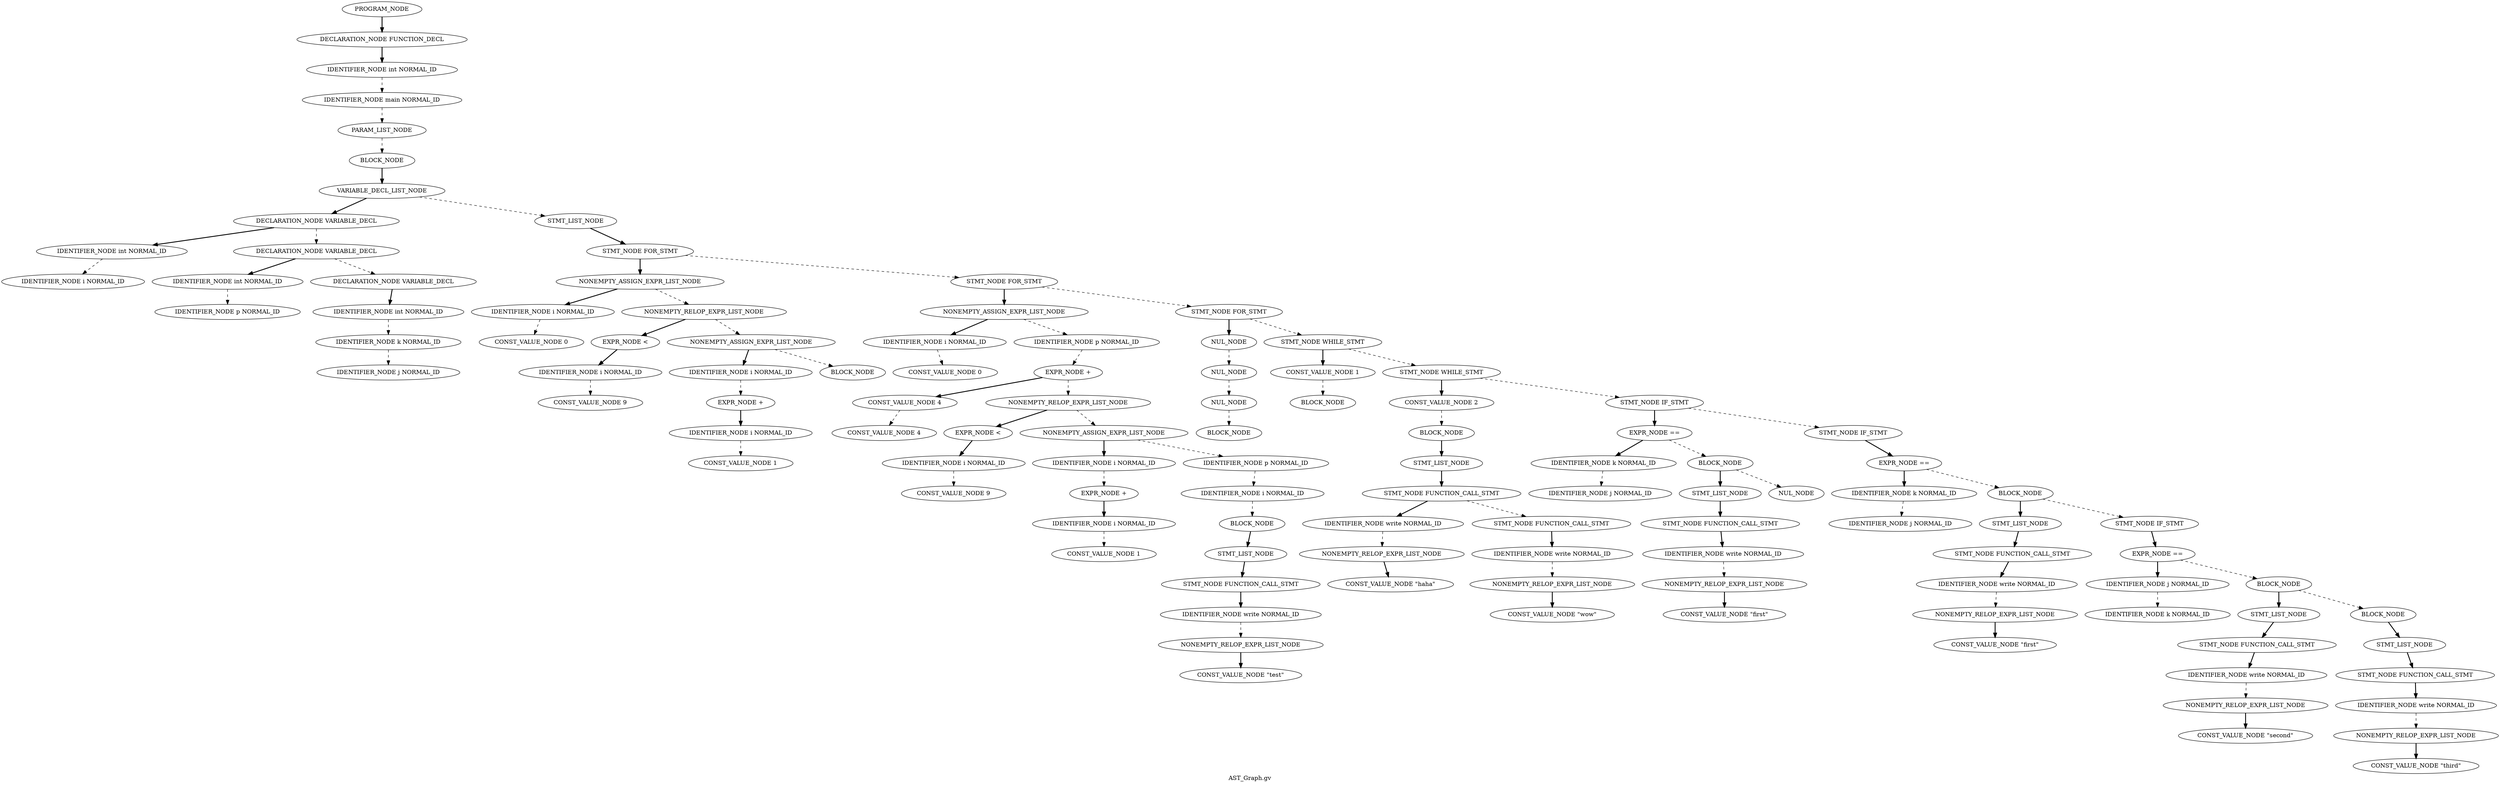Digraph AST
{
label = "AST_Graph.gv"
node0 [label ="PROGRAM_NODE"]
node1 [label ="DECLARATION_NODE FUNCTION_DECL"]
node2 [label ="IDENTIFIER_NODE int NORMAL_ID"]
node3 [label ="IDENTIFIER_NODE main NORMAL_ID"]
node4 [label ="PARAM_LIST_NODE"]
node5 [label ="BLOCK_NODE"]
node6 [label ="VARIABLE_DECL_LIST_NODE"]
node7 [label ="DECLARATION_NODE VARIABLE_DECL"]
node8 [label ="IDENTIFIER_NODE int NORMAL_ID"]
node9 [label ="IDENTIFIER_NODE i NORMAL_ID"]
node8 -> node9 [style = dashed]
node7 -> node8 [style = bold]
node10 [label ="DECLARATION_NODE VARIABLE_DECL"]
node11 [label ="IDENTIFIER_NODE int NORMAL_ID"]
node12 [label ="IDENTIFIER_NODE p NORMAL_ID"]
node11 -> node12 [style = dashed]
node10 -> node11 [style = bold]
node13 [label ="DECLARATION_NODE VARIABLE_DECL"]
node14 [label ="IDENTIFIER_NODE int NORMAL_ID"]
node15 [label ="IDENTIFIER_NODE k NORMAL_ID"]
node16 [label ="IDENTIFIER_NODE j NORMAL_ID"]
node15 -> node16 [style = dashed]
node14 -> node15 [style = dashed]
node13 -> node14 [style = bold]
node10 -> node13 [style = dashed]
node7 -> node10 [style = dashed]
node6 -> node7 [style = bold]
node17 [label ="STMT_LIST_NODE"]
node18 [label ="STMT_NODE FOR_STMT"]
node19 [label ="NONEMPTY_ASSIGN_EXPR_LIST_NODE"]
node20 [label ="IDENTIFIER_NODE i NORMAL_ID"]
node21 [label ="CONST_VALUE_NODE 0"]
node20 -> node21 [style = dashed]
node19 -> node20 [style = bold]
node22 [label ="NONEMPTY_RELOP_EXPR_LIST_NODE"]
node23 [label ="EXPR_NODE <"]
node24 [label ="IDENTIFIER_NODE i NORMAL_ID"]
node25 [label ="CONST_VALUE_NODE 9"]
node24 -> node25 [style = dashed]
node23 -> node24 [style = bold]
node22 -> node23 [style = bold]
node26 [label ="NONEMPTY_ASSIGN_EXPR_LIST_NODE"]
node27 [label ="IDENTIFIER_NODE i NORMAL_ID"]
node28 [label ="EXPR_NODE +"]
node29 [label ="IDENTIFIER_NODE i NORMAL_ID"]
node30 [label ="CONST_VALUE_NODE 1"]
node29 -> node30 [style = dashed]
node28 -> node29 [style = bold]
node27 -> node28 [style = dashed]
node26 -> node27 [style = bold]
node31 [label ="BLOCK_NODE"]
node26 -> node31 [style = dashed]
node22 -> node26 [style = dashed]
node19 -> node22 [style = dashed]
node18 -> node19 [style = bold]
node32 [label ="STMT_NODE FOR_STMT"]
node33 [label ="NONEMPTY_ASSIGN_EXPR_LIST_NODE"]
node34 [label ="IDENTIFIER_NODE i NORMAL_ID"]
node35 [label ="CONST_VALUE_NODE 0"]
node34 -> node35 [style = dashed]
node33 -> node34 [style = bold]
node36 [label ="IDENTIFIER_NODE p NORMAL_ID"]
node37 [label ="EXPR_NODE +"]
node38 [label ="CONST_VALUE_NODE 4"]
node39 [label ="CONST_VALUE_NODE 4"]
node38 -> node39 [style = dashed]
node37 -> node38 [style = bold]
node40 [label ="NONEMPTY_RELOP_EXPR_LIST_NODE"]
node41 [label ="EXPR_NODE <"]
node42 [label ="IDENTIFIER_NODE i NORMAL_ID"]
node43 [label ="CONST_VALUE_NODE 9"]
node42 -> node43 [style = dashed]
node41 -> node42 [style = bold]
node40 -> node41 [style = bold]
node44 [label ="NONEMPTY_ASSIGN_EXPR_LIST_NODE"]
node45 [label ="IDENTIFIER_NODE i NORMAL_ID"]
node46 [label ="EXPR_NODE +"]
node47 [label ="IDENTIFIER_NODE i NORMAL_ID"]
node48 [label ="CONST_VALUE_NODE 1"]
node47 -> node48 [style = dashed]
node46 -> node47 [style = bold]
node45 -> node46 [style = dashed]
node44 -> node45 [style = bold]
node49 [label ="IDENTIFIER_NODE p NORMAL_ID"]
node50 [label ="IDENTIFIER_NODE i NORMAL_ID"]
node51 [label ="BLOCK_NODE"]
node52 [label ="STMT_LIST_NODE"]
node53 [label ="STMT_NODE FUNCTION_CALL_STMT"]
node54 [label ="IDENTIFIER_NODE write NORMAL_ID"]
node55 [label ="NONEMPTY_RELOP_EXPR_LIST_NODE"]
node56 [label ="CONST_VALUE_NODE \"test\""]
node55 -> node56 [style = bold]
node54 -> node55 [style = dashed]
node53 -> node54 [style = bold]
node52 -> node53 [style = bold]
node51 -> node52 [style = bold]
node50 -> node51 [style = dashed]
node49 -> node50 [style = dashed]
node44 -> node49 [style = dashed]
node40 -> node44 [style = dashed]
node37 -> node40 [style = dashed]
node36 -> node37 [style = dashed]
node33 -> node36 [style = dashed]
node32 -> node33 [style = bold]
node57 [label ="STMT_NODE FOR_STMT"]
node58 [label ="NUL_NODE"]
node59 [label ="NUL_NODE"]
node60 [label ="NUL_NODE"]
node61 [label ="BLOCK_NODE"]
node60 -> node61 [style = dashed]
node59 -> node60 [style = dashed]
node58 -> node59 [style = dashed]
node57 -> node58 [style = bold]
node62 [label ="STMT_NODE WHILE_STMT"]
node63 [label ="CONST_VALUE_NODE 1"]
node64 [label ="BLOCK_NODE"]
node63 -> node64 [style = dashed]
node62 -> node63 [style = bold]
node65 [label ="STMT_NODE WHILE_STMT"]
node66 [label ="CONST_VALUE_NODE 2"]
node67 [label ="BLOCK_NODE"]
node68 [label ="STMT_LIST_NODE"]
node69 [label ="STMT_NODE FUNCTION_CALL_STMT"]
node70 [label ="IDENTIFIER_NODE write NORMAL_ID"]
node71 [label ="NONEMPTY_RELOP_EXPR_LIST_NODE"]
node72 [label ="CONST_VALUE_NODE \"haha\""]
node71 -> node72 [style = bold]
node70 -> node71 [style = dashed]
node69 -> node70 [style = bold]
node73 [label ="STMT_NODE FUNCTION_CALL_STMT"]
node74 [label ="IDENTIFIER_NODE write NORMAL_ID"]
node75 [label ="NONEMPTY_RELOP_EXPR_LIST_NODE"]
node76 [label ="CONST_VALUE_NODE \"wow\""]
node75 -> node76 [style = bold]
node74 -> node75 [style = dashed]
node73 -> node74 [style = bold]
node69 -> node73 [style = dashed]
node68 -> node69 [style = bold]
node67 -> node68 [style = bold]
node66 -> node67 [style = dashed]
node65 -> node66 [style = bold]
node77 [label ="STMT_NODE IF_STMT"]
node78 [label ="EXPR_NODE =="]
node79 [label ="IDENTIFIER_NODE k NORMAL_ID"]
node80 [label ="IDENTIFIER_NODE j NORMAL_ID"]
node79 -> node80 [style = dashed]
node78 -> node79 [style = bold]
node81 [label ="BLOCK_NODE"]
node82 [label ="STMT_LIST_NODE"]
node83 [label ="STMT_NODE FUNCTION_CALL_STMT"]
node84 [label ="IDENTIFIER_NODE write NORMAL_ID"]
node85 [label ="NONEMPTY_RELOP_EXPR_LIST_NODE"]
node86 [label ="CONST_VALUE_NODE \"first\""]
node85 -> node86 [style = bold]
node84 -> node85 [style = dashed]
node83 -> node84 [style = bold]
node82 -> node83 [style = bold]
node81 -> node82 [style = bold]
node87 [label ="NUL_NODE"]
node81 -> node87 [style = dashed]
node78 -> node81 [style = dashed]
node77 -> node78 [style = bold]
node88 [label ="STMT_NODE IF_STMT"]
node89 [label ="EXPR_NODE =="]
node90 [label ="IDENTIFIER_NODE k NORMAL_ID"]
node91 [label ="IDENTIFIER_NODE j NORMAL_ID"]
node90 -> node91 [style = dashed]
node89 -> node90 [style = bold]
node92 [label ="BLOCK_NODE"]
node93 [label ="STMT_LIST_NODE"]
node94 [label ="STMT_NODE FUNCTION_CALL_STMT"]
node95 [label ="IDENTIFIER_NODE write NORMAL_ID"]
node96 [label ="NONEMPTY_RELOP_EXPR_LIST_NODE"]
node97 [label ="CONST_VALUE_NODE \"first\""]
node96 -> node97 [style = bold]
node95 -> node96 [style = dashed]
node94 -> node95 [style = bold]
node93 -> node94 [style = bold]
node92 -> node93 [style = bold]
node98 [label ="STMT_NODE IF_STMT"]
node99 [label ="EXPR_NODE =="]
node100 [label ="IDENTIFIER_NODE j NORMAL_ID"]
node101 [label ="IDENTIFIER_NODE k NORMAL_ID"]
node100 -> node101 [style = dashed]
node99 -> node100 [style = bold]
node102 [label ="BLOCK_NODE"]
node103 [label ="STMT_LIST_NODE"]
node104 [label ="STMT_NODE FUNCTION_CALL_STMT"]
node105 [label ="IDENTIFIER_NODE write NORMAL_ID"]
node106 [label ="NONEMPTY_RELOP_EXPR_LIST_NODE"]
node107 [label ="CONST_VALUE_NODE \"second\""]
node106 -> node107 [style = bold]
node105 -> node106 [style = dashed]
node104 -> node105 [style = bold]
node103 -> node104 [style = bold]
node102 -> node103 [style = bold]
node108 [label ="BLOCK_NODE"]
node109 [label ="STMT_LIST_NODE"]
node110 [label ="STMT_NODE FUNCTION_CALL_STMT"]
node111 [label ="IDENTIFIER_NODE write NORMAL_ID"]
node112 [label ="NONEMPTY_RELOP_EXPR_LIST_NODE"]
node113 [label ="CONST_VALUE_NODE \"third\""]
node112 -> node113 [style = bold]
node111 -> node112 [style = dashed]
node110 -> node111 [style = bold]
node109 -> node110 [style = bold]
node108 -> node109 [style = bold]
node102 -> node108 [style = dashed]
node99 -> node102 [style = dashed]
node98 -> node99 [style = bold]
node92 -> node98 [style = dashed]
node89 -> node92 [style = dashed]
node88 -> node89 [style = bold]
node77 -> node88 [style = dashed]
node65 -> node77 [style = dashed]
node62 -> node65 [style = dashed]
node57 -> node62 [style = dashed]
node32 -> node57 [style = dashed]
node18 -> node32 [style = dashed]
node17 -> node18 [style = bold]
node6 -> node17 [style = dashed]
node5 -> node6 [style = bold]
node4 -> node5 [style = dashed]
node3 -> node4 [style = dashed]
node2 -> node3 [style = dashed]
node1 -> node2 [style = bold]
node0 -> node1 [style = bold]
}

